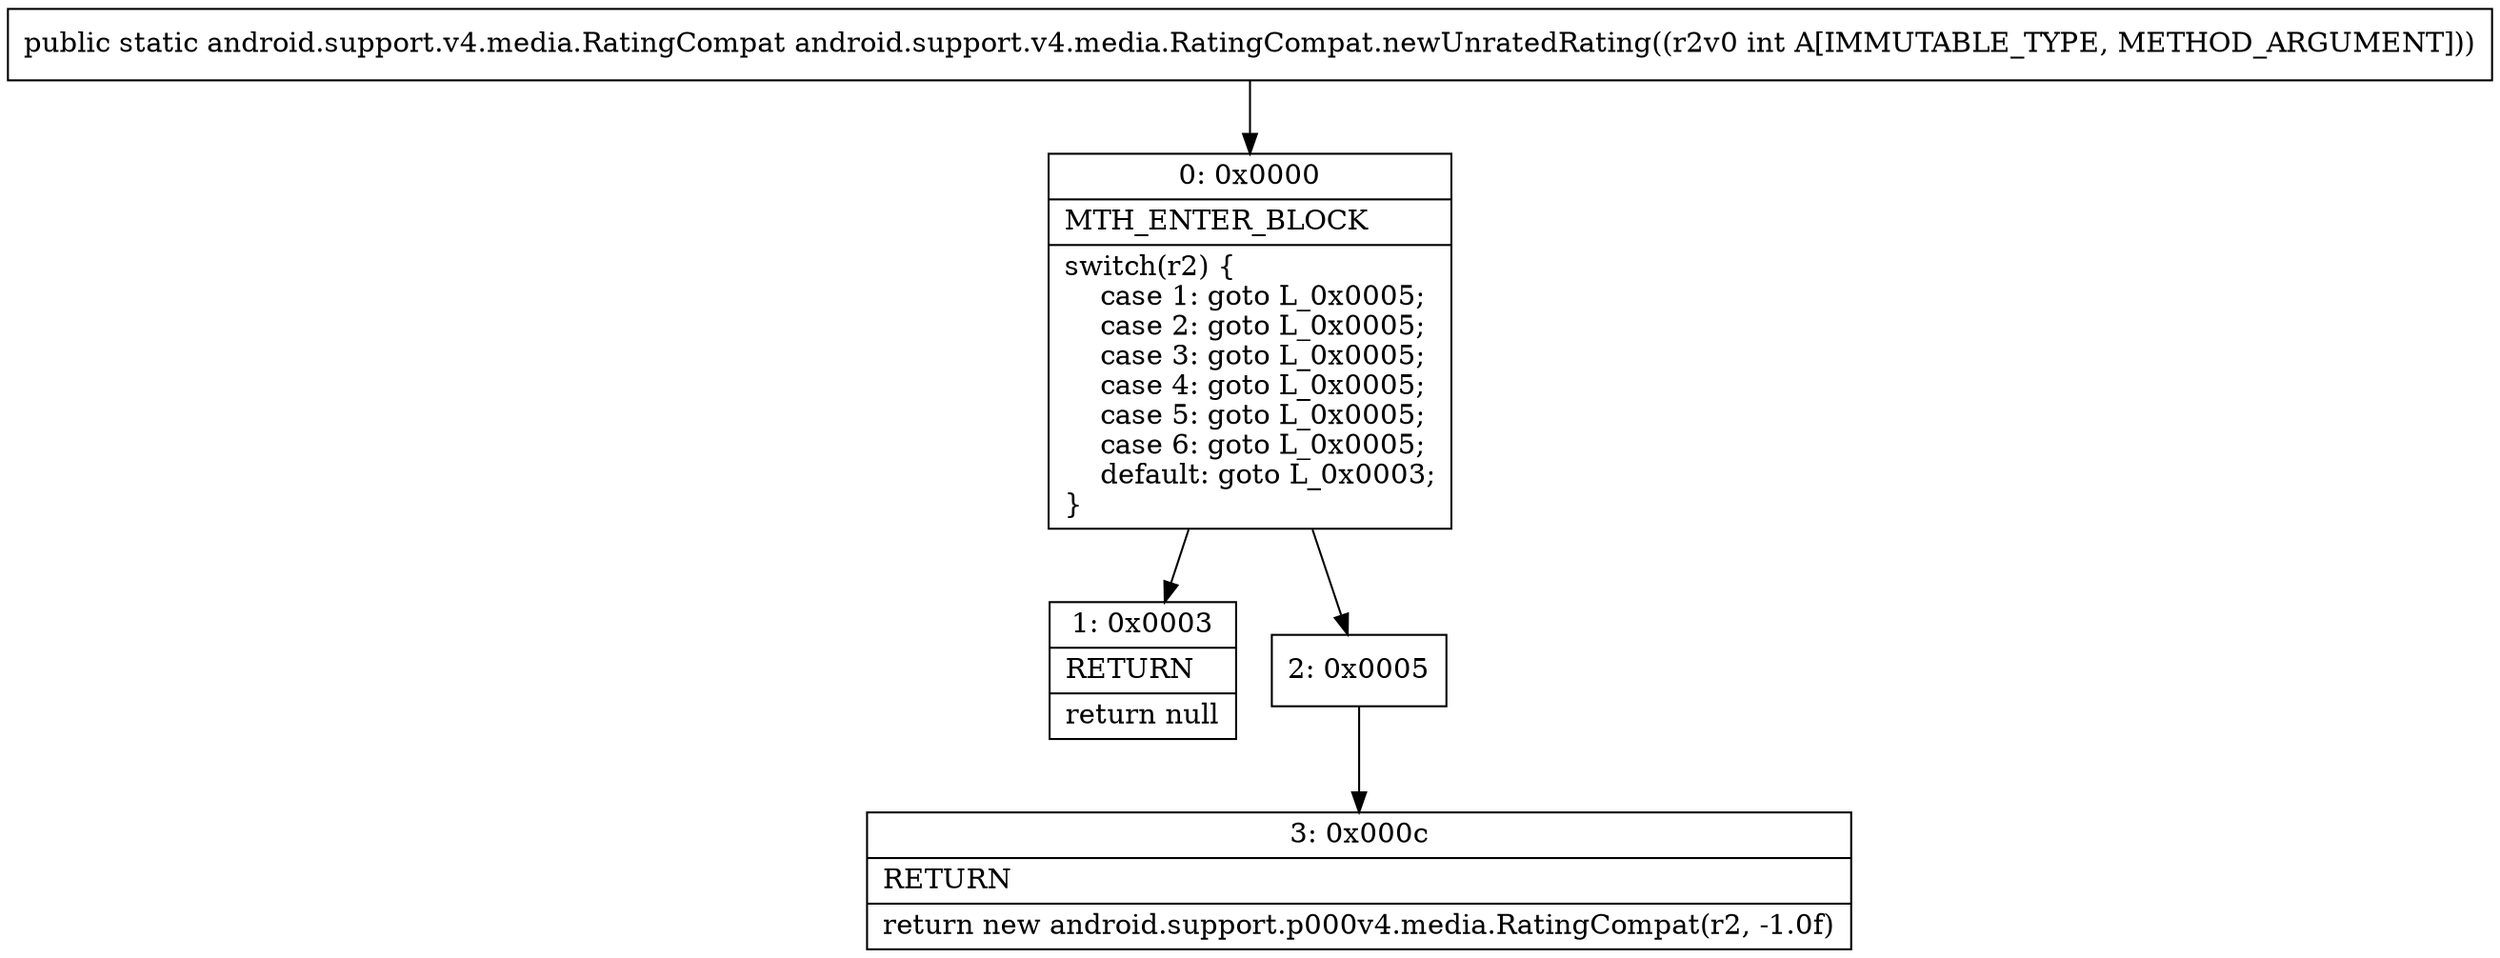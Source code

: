 digraph "CFG forandroid.support.v4.media.RatingCompat.newUnratedRating(I)Landroid\/support\/v4\/media\/RatingCompat;" {
Node_0 [shape=record,label="{0\:\ 0x0000|MTH_ENTER_BLOCK\l|switch(r2) \{\l    case 1: goto L_0x0005;\l    case 2: goto L_0x0005;\l    case 3: goto L_0x0005;\l    case 4: goto L_0x0005;\l    case 5: goto L_0x0005;\l    case 6: goto L_0x0005;\l    default: goto L_0x0003;\l\}\l}"];
Node_1 [shape=record,label="{1\:\ 0x0003|RETURN\l|return null\l}"];
Node_2 [shape=record,label="{2\:\ 0x0005}"];
Node_3 [shape=record,label="{3\:\ 0x000c|RETURN\l|return new android.support.p000v4.media.RatingCompat(r2, \-1.0f)\l}"];
MethodNode[shape=record,label="{public static android.support.v4.media.RatingCompat android.support.v4.media.RatingCompat.newUnratedRating((r2v0 int A[IMMUTABLE_TYPE, METHOD_ARGUMENT])) }"];
MethodNode -> Node_0;
Node_0 -> Node_1;
Node_0 -> Node_2;
Node_2 -> Node_3;
}


